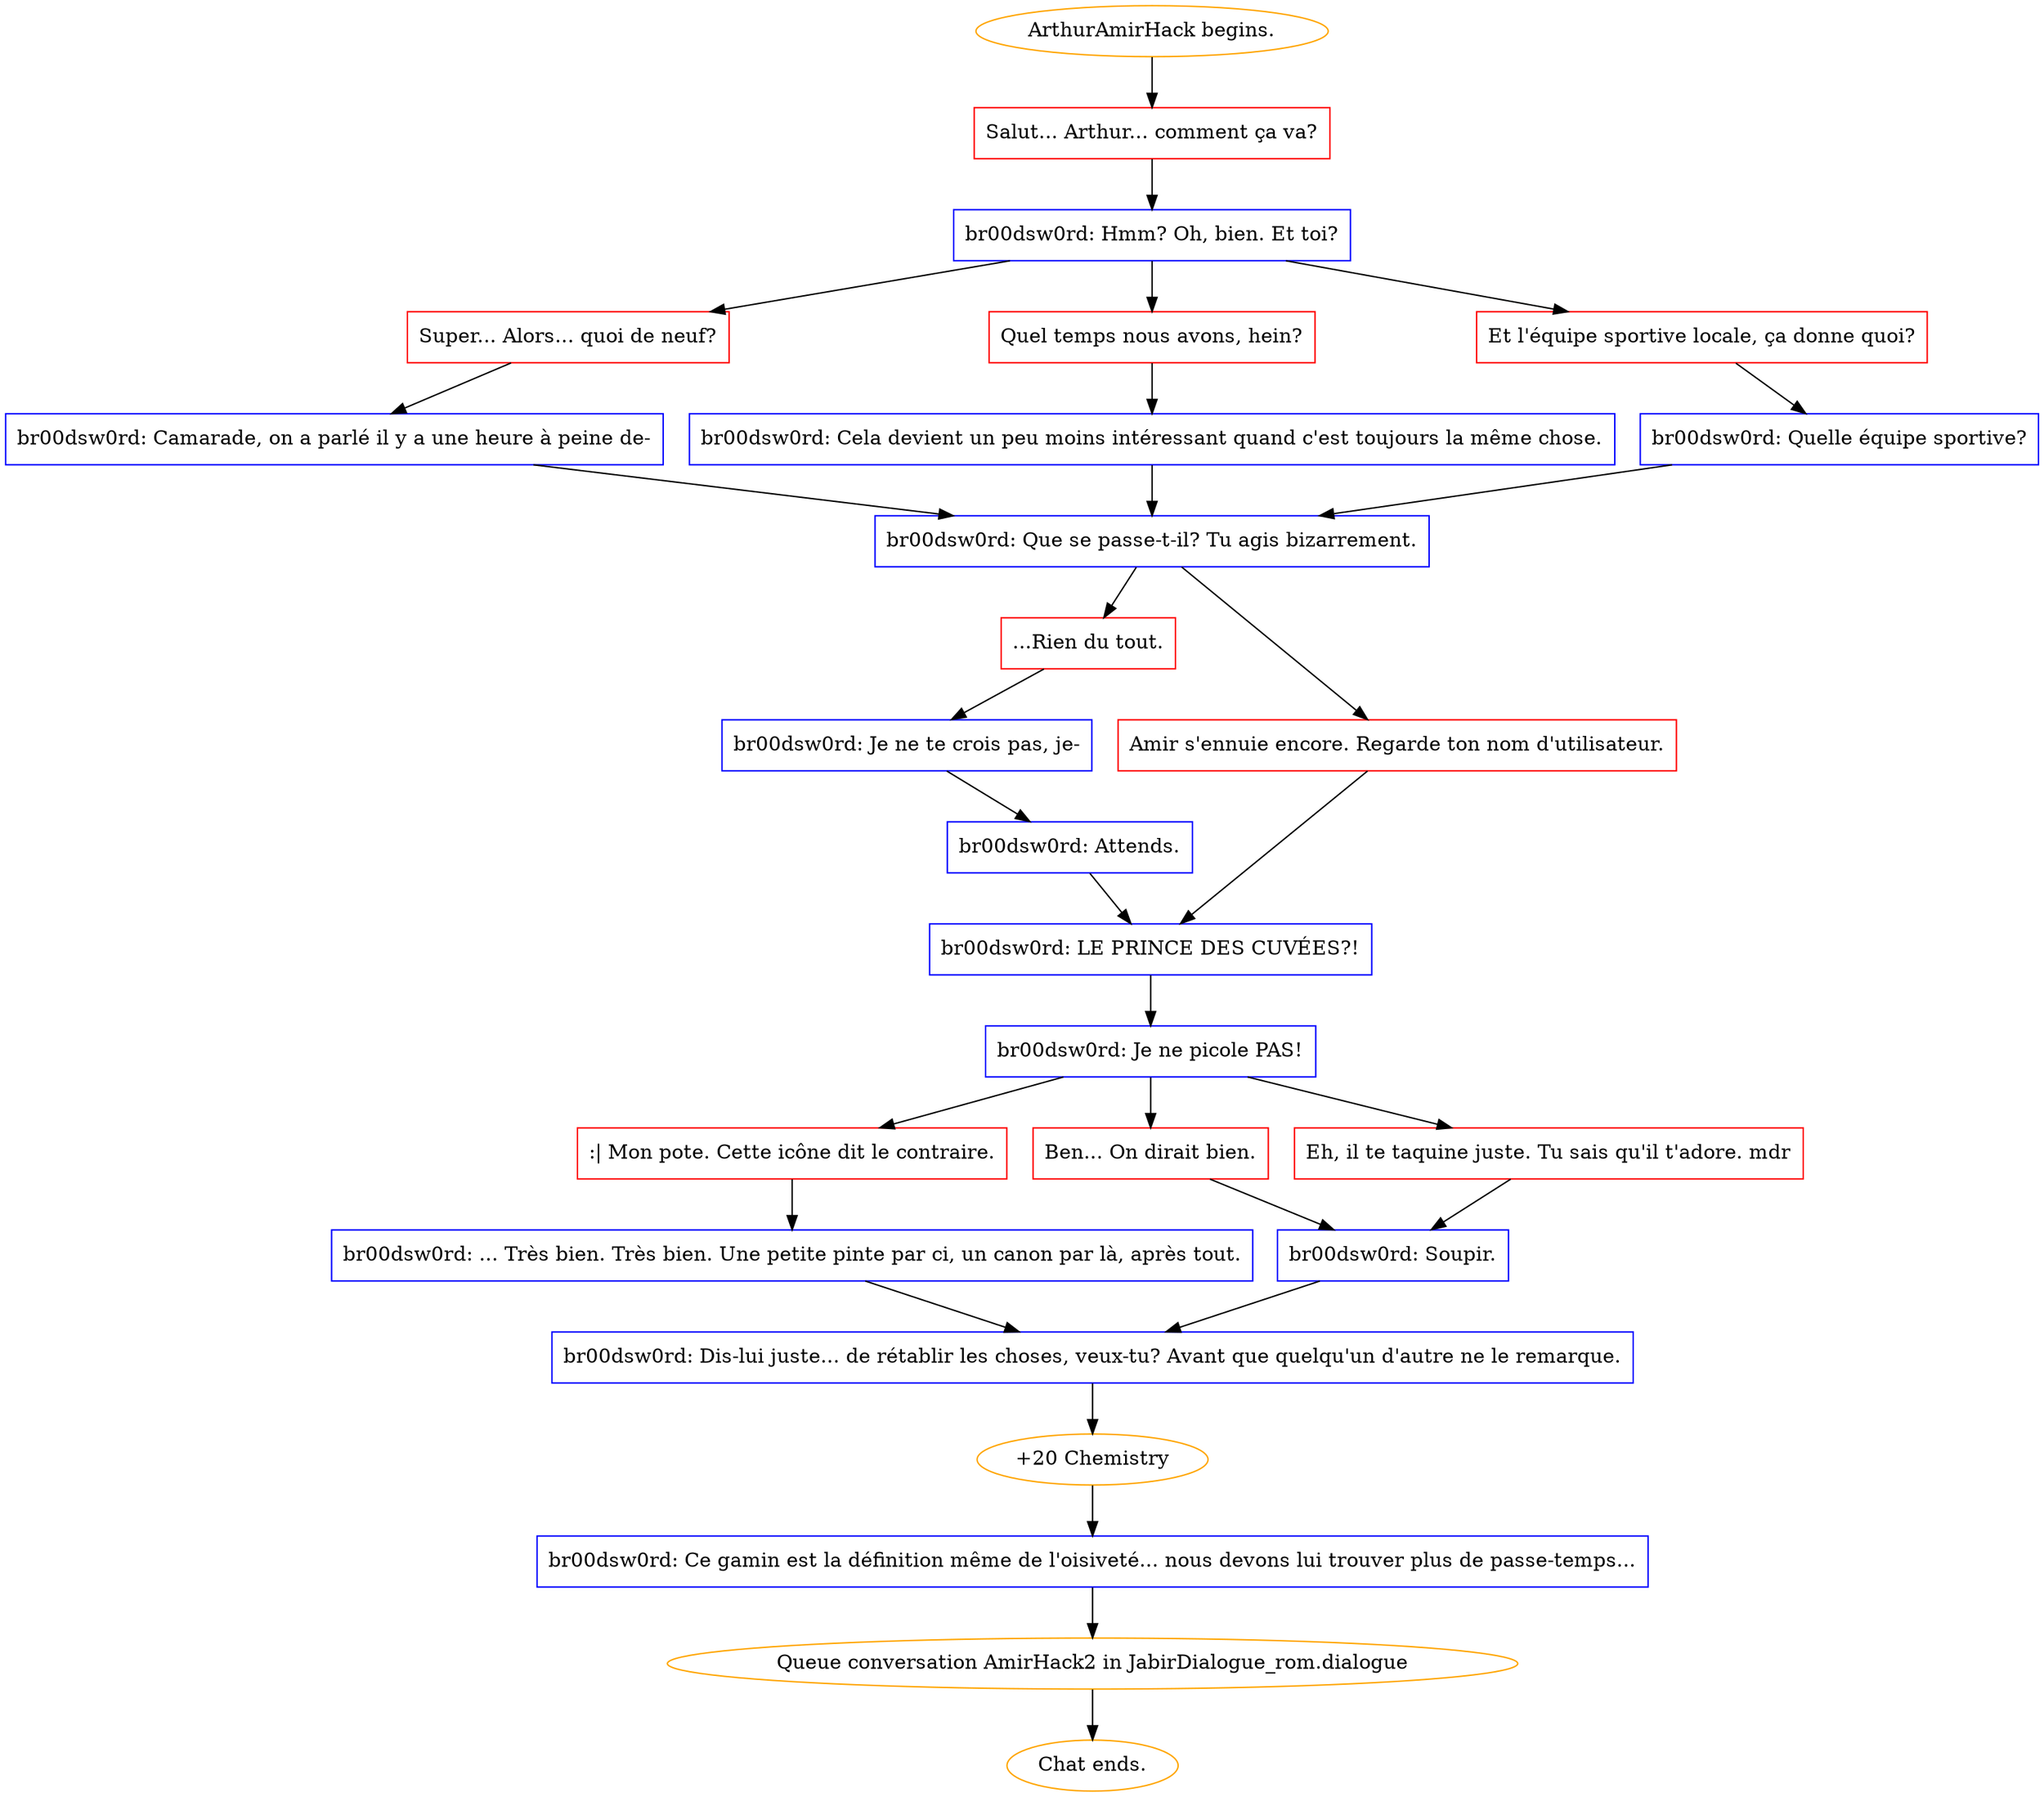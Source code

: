 digraph {
	"ArthurAmirHack begins." [color=orange];
		"ArthurAmirHack begins." -> j1980596266;
	j1980596266 [label="Salut... Arthur... comment ça va?",shape=box,color=red];
		j1980596266 -> j3568018852;
	j3568018852 [label="br00dsw0rd: Hmm? Oh, bien. Et toi?",shape=box,color=blue];
		j3568018852 -> j1452943716;
		j3568018852 -> j1391846644;
		j3568018852 -> j575001148;
	j1452943716 [label="Super... Alors... quoi de neuf?",shape=box,color=red];
		j1452943716 -> j419941730;
	j1391846644 [label="Quel temps nous avons, hein?",shape=box,color=red];
		j1391846644 -> j3690623044;
	j575001148 [label="Et l'équipe sportive locale, ça donne quoi?",shape=box,color=red];
		j575001148 -> j3166145912;
	j419941730 [label="br00dsw0rd: Camarade, on a parlé il y a une heure à peine de-",shape=box,color=blue];
		j419941730 -> j877665996;
	j3690623044 [label="br00dsw0rd: Cela devient un peu moins intéressant quand c'est toujours la même chose.",shape=box,color=blue];
		j3690623044 -> j877665996;
	j3166145912 [label="br00dsw0rd: Quelle équipe sportive?",shape=box,color=blue];
		j3166145912 -> j877665996;
	j877665996 [label="br00dsw0rd: Que se passe-t-il? Tu agis bizarrement.",shape=box,color=blue];
		j877665996 -> j3051285200;
		j877665996 -> j1691023290;
	j3051285200 [label="...Rien du tout.",shape=box,color=red];
		j3051285200 -> j2488195682;
	j1691023290 [label="Amir s'ennuie encore. Regarde ton nom d'utilisateur.",shape=box,color=red];
		j1691023290 -> j1962917702;
	j2488195682 [label="br00dsw0rd: Je ne te crois pas, je-",shape=box,color=blue];
		j2488195682 -> j3996393421;
	j1962917702 [label="br00dsw0rd: LE PRINCE DES CUVÉES?!",shape=box,color=blue];
		j1962917702 -> j3841479867;
	j3996393421 [label="br00dsw0rd: Attends.",shape=box,color=blue];
		j3996393421 -> j1962917702;
	j3841479867 [label="br00dsw0rd: Je ne picole PAS!",shape=box,color=blue];
		j3841479867 -> j825928164;
		j3841479867 -> j1741671070;
		j3841479867 -> j725554905;
	j825928164 [label=":| Mon pote. Cette icône dit le contraire.",shape=box,color=red];
		j825928164 -> j2306384719;
	j1741671070 [label="Ben... On dirait bien.",shape=box,color=red];
		j1741671070 -> j2310185372;
	j725554905 [label="Eh, il te taquine juste. Tu sais qu'il t'adore. mdr",shape=box,color=red];
		j725554905 -> j2310185372;
	j2306384719 [label="br00dsw0rd: ... Très bien. Très bien. Une petite pinte par ci, un canon par là, après tout.",shape=box,color=blue];
		j2306384719 -> j1285627385;
	j2310185372 [label="br00dsw0rd: Soupir.",shape=box,color=blue];
		j2310185372 -> j1285627385;
	j1285627385 [label="br00dsw0rd: Dis-lui juste... de rétablir les choses, veux-tu? Avant que quelqu'un d'autre ne le remarque.",shape=box,color=blue];
		j1285627385 -> j2798678392;
	j2798678392 [label="+20 Chemistry",color=orange];
		j2798678392 -> j3513471459;
	j3513471459 [label="br00dsw0rd: Ce gamin est la définition même de l'oisiveté... nous devons lui trouver plus de passe-temps...",shape=box,color=blue];
		j3513471459 -> "Initiate conversation AmirHack2 in JabirDialogue_rom.dialogue";
	"Initiate conversation AmirHack2 in JabirDialogue_rom.dialogue" [label="Queue conversation AmirHack2 in JabirDialogue_rom.dialogue",color=orange];
		"Initiate conversation AmirHack2 in JabirDialogue_rom.dialogue" -> "Chat ends.";
	"Chat ends." [color=orange];
}